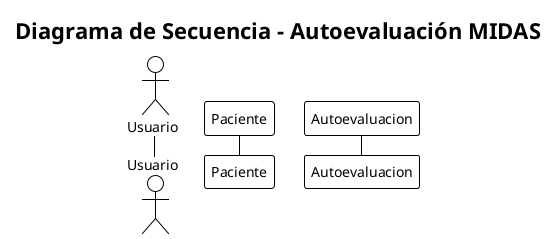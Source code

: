@startuml
!theme plain
title Diagrama de Secuencia - Autoevaluación MIDAS

actor Usuario
participant Paciente
participant Autoevaluacion

@enduml